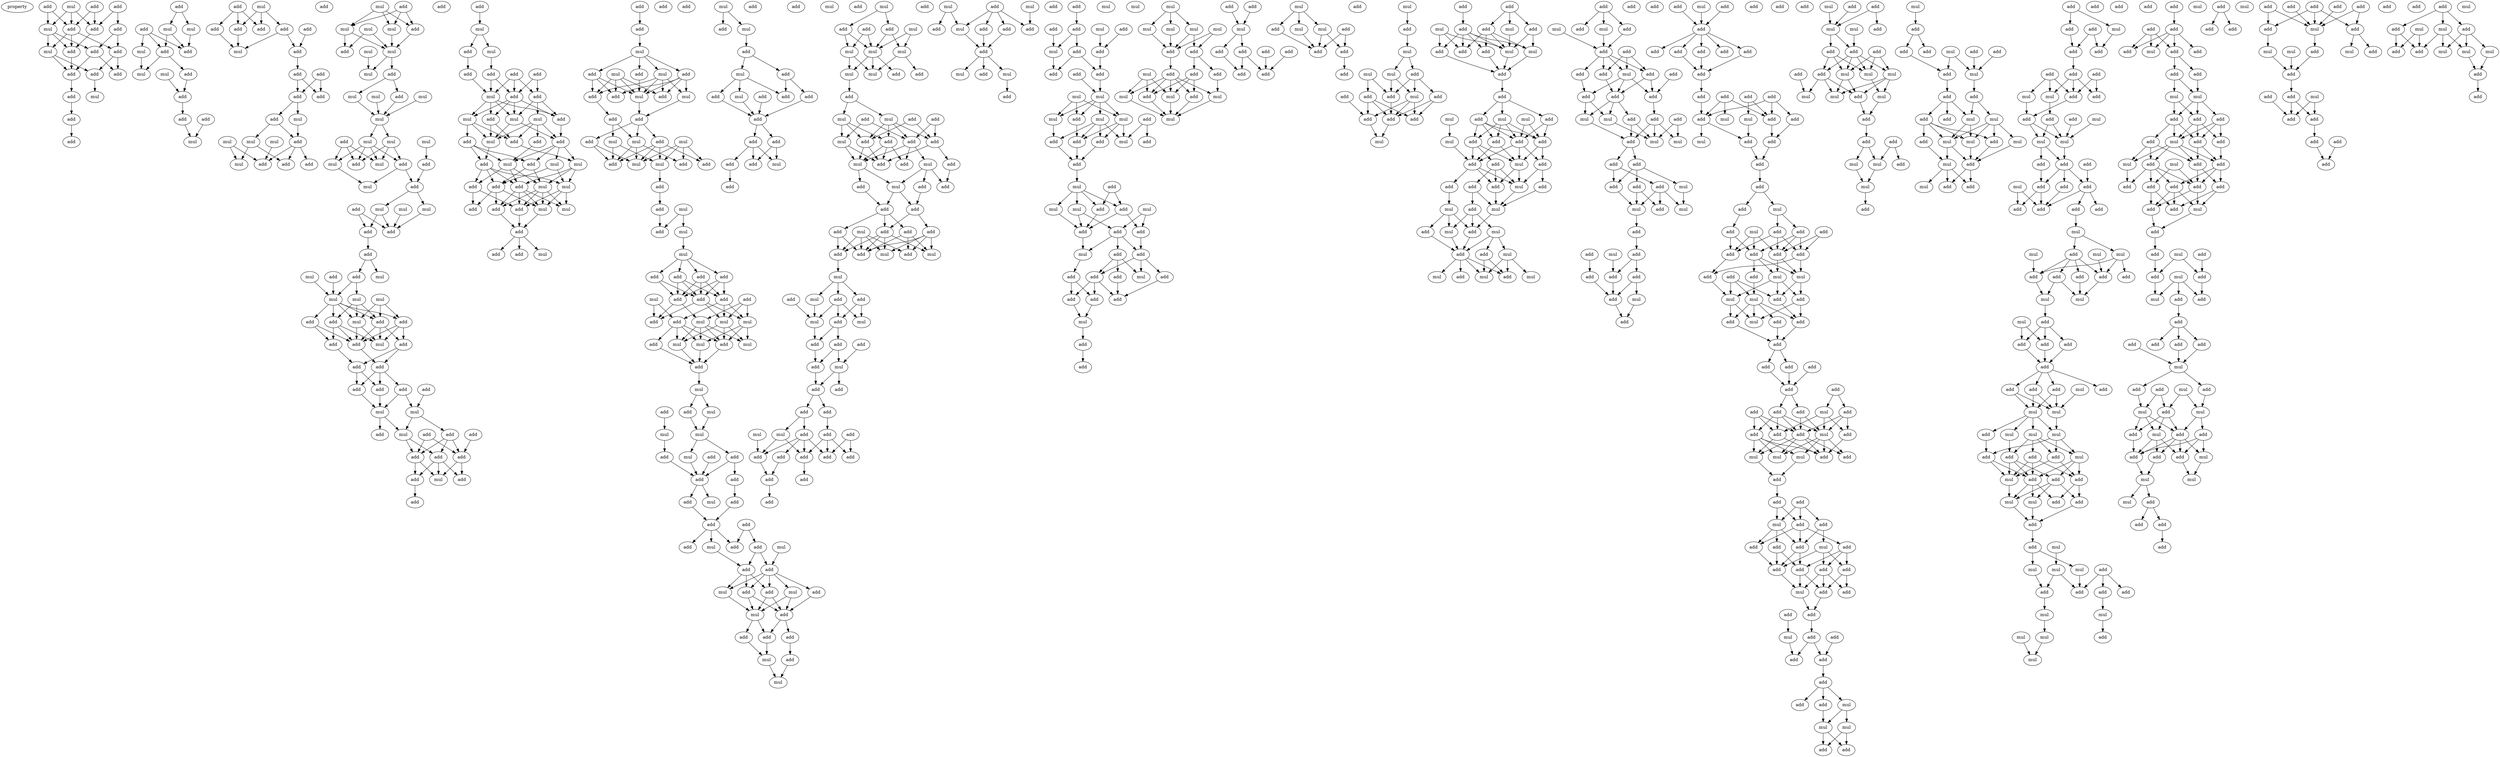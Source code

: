 digraph {
    node [fontcolor=black]
    property [mul=2,lf=1.8]
    0 [ label = add ];
    1 [ label = mul ];
    2 [ label = add ];
    3 [ label = add ];
    4 [ label = mul ];
    5 [ label = add ];
    6 [ label = add ];
    7 [ label = add ];
    8 [ label = mul ];
    9 [ label = add ];
    10 [ label = add ];
    11 [ label = add ];
    12 [ label = add ];
    13 [ label = add ];
    14 [ label = add ];
    15 [ label = add ];
    16 [ label = mul ];
    17 [ label = add ];
    18 [ label = add ];
    19 [ label = add ];
    20 [ label = add ];
    21 [ label = mul ];
    22 [ label = mul ];
    23 [ label = mul ];
    24 [ label = add ];
    25 [ label = add ];
    26 [ label = add ];
    27 [ label = mul ];
    28 [ label = mul ];
    29 [ label = add ];
    30 [ label = add ];
    31 [ label = add ];
    32 [ label = mul ];
    33 [ label = mul ];
    34 [ label = add ];
    35 [ label = add ];
    36 [ label = add ];
    37 [ label = add ];
    38 [ label = add ];
    39 [ label = add ];
    40 [ label = add ];
    41 [ label = mul ];
    42 [ label = add ];
    43 [ label = add ];
    44 [ label = add ];
    45 [ label = add ];
    46 [ label = add ];
    47 [ label = mul ];
    48 [ label = mul ];
    49 [ label = mul ];
    50 [ label = mul ];
    51 [ label = add ];
    52 [ label = mul ];
    53 [ label = add ];
    54 [ label = add ];
    55 [ label = add ];
    56 [ label = add ];
    57 [ label = mul ];
    58 [ label = add ];
    59 [ label = mul ];
    60 [ label = mul ];
    61 [ label = mul ];
    62 [ label = add ];
    63 [ label = add ];
    64 [ label = mul ];
    65 [ label = add ];
    66 [ label = mul ];
    67 [ label = add ];
    68 [ label = mul ];
    69 [ label = mul ];
    70 [ label = mul ];
    71 [ label = add ];
    72 [ label = mul ];
    73 [ label = mul ];
    74 [ label = add ];
    75 [ label = mul ];
    76 [ label = mul ];
    77 [ label = mul ];
    78 [ label = add ];
    79 [ label = add ];
    80 [ label = add ];
    81 [ label = mul ];
    82 [ label = mul ];
    83 [ label = add ];
    84 [ label = mul ];
    85 [ label = mul ];
    86 [ label = add ];
    87 [ label = mul ];
    88 [ label = mul ];
    89 [ label = add ];
    90 [ label = add ];
    91 [ label = add ];
    92 [ label = add ];
    93 [ label = mul ];
    94 [ label = add ];
    95 [ label = mul ];
    96 [ label = mul ];
    97 [ label = mul ];
    98 [ label = mul ];
    99 [ label = mul ];
    100 [ label = add ];
    101 [ label = add ];
    102 [ label = add ];
    103 [ label = add ];
    104 [ label = mul ];
    105 [ label = add ];
    106 [ label = add ];
    107 [ label = add ];
    108 [ label = add ];
    109 [ label = add ];
    110 [ label = add ];
    111 [ label = add ];
    112 [ label = add ];
    113 [ label = add ];
    114 [ label = mul ];
    115 [ label = mul ];
    116 [ label = add ];
    117 [ label = add ];
    118 [ label = mul ];
    119 [ label = add ];
    120 [ label = add ];
    121 [ label = add ];
    122 [ label = add ];
    123 [ label = add ];
    124 [ label = add ];
    125 [ label = add ];
    126 [ label = add ];
    127 [ label = mul ];
    128 [ label = mul ];
    129 [ label = add ];
    130 [ label = mul ];
    131 [ label = add ];
    132 [ label = add ];
    133 [ label = add ];
    134 [ label = add ];
    135 [ label = add ];
    136 [ label = add ];
    137 [ label = mul ];
    138 [ label = add ];
    139 [ label = add ];
    140 [ label = mul ];
    141 [ label = mul ];
    142 [ label = add ];
    143 [ label = mul ];
    144 [ label = add ];
    145 [ label = mul ];
    146 [ label = add ];
    147 [ label = add ];
    148 [ label = add ];
    149 [ label = mul ];
    150 [ label = add ];
    151 [ label = add ];
    152 [ label = mul ];
    153 [ label = mul ];
    154 [ label = add ];
    155 [ label = mul ];
    156 [ label = mul ];
    157 [ label = add ];
    158 [ label = add ];
    159 [ label = add ];
    160 [ label = mul ];
    161 [ label = mul ];
    162 [ label = add ];
    163 [ label = add ];
    164 [ label = add ];
    165 [ label = add ];
    166 [ label = add ];
    167 [ label = add ];
    168 [ label = mul ];
    169 [ label = add ];
    170 [ label = mul ];
    171 [ label = add ];
    172 [ label = mul ];
    173 [ label = add ];
    174 [ label = mul ];
    175 [ label = add ];
    176 [ label = add ];
    177 [ label = mul ];
    178 [ label = add ];
    179 [ label = add ];
    180 [ label = mul ];
    181 [ label = add ];
    182 [ label = add ];
    183 [ label = mul ];
    184 [ label = mul ];
    185 [ label = add ];
    186 [ label = mul ];
    187 [ label = add ];
    188 [ label = add ];
    189 [ label = add ];
    190 [ label = add ];
    191 [ label = mul ];
    192 [ label = mul ];
    193 [ label = add ];
    194 [ label = mul ];
    195 [ label = add ];
    196 [ label = mul ];
    197 [ label = add ];
    198 [ label = mul ];
    199 [ label = add ];
    200 [ label = add ];
    201 [ label = add ];
    202 [ label = add ];
    203 [ label = mul ];
    204 [ label = add ];
    205 [ label = add ];
    206 [ label = add ];
    207 [ label = add ];
    208 [ label = mul ];
    209 [ label = add ];
    210 [ label = mul ];
    211 [ label = mul ];
    212 [ label = add ];
    213 [ label = mul ];
    214 [ label = add ];
    215 [ label = add ];
    216 [ label = mul ];
    217 [ label = mul ];
    218 [ label = add ];
    219 [ label = mul ];
    220 [ label = add ];
    221 [ label = mul ];
    222 [ label = add ];
    223 [ label = mul ];
    224 [ label = mul ];
    225 [ label = add ];
    226 [ label = mul ];
    227 [ label = add ];
    228 [ label = add ];
    229 [ label = add ];
    230 [ label = add ];
    231 [ label = add ];
    232 [ label = add ];
    233 [ label = mul ];
    234 [ label = add ];
    235 [ label = add ];
    236 [ label = add ];
    237 [ label = mul ];
    238 [ label = add ];
    239 [ label = add ];
    240 [ label = add ];
    241 [ label = mul ];
    242 [ label = add ];
    243 [ label = add ];
    244 [ label = add ];
    245 [ label = add ];
    246 [ label = mul ];
    247 [ label = mul ];
    248 [ label = add ];
    249 [ label = add ];
    250 [ label = mul ];
    251 [ label = add ];
    252 [ label = add ];
    253 [ label = add ];
    254 [ label = add ];
    255 [ label = mul ];
    256 [ label = add ];
    257 [ label = mul ];
    258 [ label = mul ];
    259 [ label = add ];
    260 [ label = add ];
    261 [ label = mul ];
    262 [ label = add ];
    263 [ label = add ];
    264 [ label = mul ];
    265 [ label = add ];
    266 [ label = add ];
    267 [ label = add ];
    268 [ label = add ];
    269 [ label = add ];
    270 [ label = mul ];
    271 [ label = add ];
    272 [ label = mul ];
    273 [ label = add ];
    274 [ label = add ];
    275 [ label = add ];
    276 [ label = add ];
    277 [ label = mul ];
    278 [ label = add ];
    279 [ label = add ];
    280 [ label = mul ];
    281 [ label = mul ];
    282 [ label = add ];
    283 [ label = add ];
    284 [ label = add ];
    285 [ label = mul ];
    286 [ label = mul ];
    287 [ label = mul ];
    288 [ label = add ];
    289 [ label = mul ];
    290 [ label = mul ];
    291 [ label = add ];
    292 [ label = add ];
    293 [ label = add ];
    294 [ label = add ];
    295 [ label = mul ];
    296 [ label = add ];
    297 [ label = mul ];
    298 [ label = add ];
    299 [ label = mul ];
    300 [ label = add ];
    301 [ label = add ];
    302 [ label = add ];
    303 [ label = add ];
    304 [ label = mul ];
    305 [ label = add ];
    306 [ label = add ];
    307 [ label = mul ];
    308 [ label = add ];
    309 [ label = mul ];
    310 [ label = add ];
    311 [ label = add ];
    312 [ label = add ];
    313 [ label = add ];
    314 [ label = mul ];
    315 [ label = add ];
    316 [ label = add ];
    317 [ label = add ];
    318 [ label = add ];
    319 [ label = add ];
    320 [ label = mul ];
    321 [ label = add ];
    322 [ label = mul ];
    323 [ label = add ];
    324 [ label = mul ];
    325 [ label = add ];
    326 [ label = add ];
    327 [ label = mul ];
    328 [ label = add ];
    329 [ label = add ];
    330 [ label = mul ];
    331 [ label = mul ];
    332 [ label = add ];
    333 [ label = add ];
    334 [ label = add ];
    335 [ label = add ];
    336 [ label = add ];
    337 [ label = mul ];
    338 [ label = add ];
    339 [ label = add ];
    340 [ label = add ];
    341 [ label = add ];
    342 [ label = mul ];
    343 [ label = mul ];
    344 [ label = add ];
    345 [ label = add ];
    346 [ label = add ];
    347 [ label = add ];
    348 [ label = add ];
    349 [ label = add ];
    350 [ label = add ];
    351 [ label = add ];
    352 [ label = add ];
    353 [ label = add ];
    354 [ label = add ];
    355 [ label = add ];
    356 [ label = mul ];
    357 [ label = mul ];
    358 [ label = add ];
    359 [ label = add ];
    360 [ label = mul ];
    361 [ label = add ];
    362 [ label = add ];
    363 [ label = add ];
    364 [ label = mul ];
    365 [ label = add ];
    366 [ label = mul ];
    367 [ label = add ];
    368 [ label = add ];
    369 [ label = add ];
    370 [ label = mul ];
    371 [ label = add ];
    372 [ label = mul ];
    373 [ label = add ];
    374 [ label = add ];
    375 [ label = add ];
    376 [ label = mul ];
    377 [ label = add ];
    378 [ label = add ];
    379 [ label = add ];
    380 [ label = add ];
    381 [ label = mul ];
    382 [ label = mul ];
    383 [ label = mul ];
    384 [ label = mul ];
    385 [ label = mul ];
    386 [ label = add ];
    387 [ label = add ];
    388 [ label = add ];
    389 [ label = add ];
    390 [ label = add ];
    391 [ label = add ];
    392 [ label = mul ];
    393 [ label = add ];
    394 [ label = add ];
    395 [ label = mul ];
    396 [ label = mul ];
    397 [ label = add ];
    398 [ label = mul ];
    399 [ label = mul ];
    400 [ label = add ];
    401 [ label = add ];
    402 [ label = add ];
    403 [ label = add ];
    404 [ label = add ];
    405 [ label = add ];
    406 [ label = mul ];
    407 [ label = add ];
    408 [ label = add ];
    409 [ label = add ];
    410 [ label = mul ];
    411 [ label = add ];
    412 [ label = add ];
    413 [ label = add ];
    414 [ label = add ];
    415 [ label = mul ];
    416 [ label = add ];
    417 [ label = mul ];
    418 [ label = add ];
    419 [ label = mul ];
    420 [ label = mul ];
    421 [ label = mul ];
    422 [ label = mul ];
    423 [ label = mul ];
    424 [ label = add ];
    425 [ label = add ];
    426 [ label = mul ];
    427 [ label = add ];
    428 [ label = add ];
    429 [ label = add ];
    430 [ label = mul ];
    431 [ label = mul ];
    432 [ label = add ];
    433 [ label = mul ];
    434 [ label = add ];
    435 [ label = mul ];
    436 [ label = add ];
    437 [ label = add ];
    438 [ label = mul ];
    439 [ label = add ];
    440 [ label = add ];
    441 [ label = add ];
    442 [ label = add ];
    443 [ label = add ];
    444 [ label = add ];
    445 [ label = mul ];
    446 [ label = mul ];
    447 [ label = mul ];
    448 [ label = add ];
    449 [ label = add ];
    450 [ label = add ];
    451 [ label = add ];
    452 [ label = add ];
    453 [ label = add ];
    454 [ label = mul ];
    455 [ label = add ];
    456 [ label = mul ];
    457 [ label = add ];
    458 [ label = mul ];
    459 [ label = mul ];
    460 [ label = add ];
    461 [ label = add ];
    462 [ label = add ];
    463 [ label = mul ];
    464 [ label = add ];
    465 [ label = add ];
    466 [ label = add ];
    467 [ label = add ];
    468 [ label = mul ];
    469 [ label = add ];
    470 [ label = add ];
    471 [ label = mul ];
    472 [ label = add ];
    473 [ label = add ];
    474 [ label = add ];
    475 [ label = mul ];
    476 [ label = mul ];
    477 [ label = add ];
    478 [ label = mul ];
    479 [ label = add ];
    480 [ label = add ];
    481 [ label = add ];
    482 [ label = add ];
    483 [ label = add ];
    484 [ label = mul ];
    485 [ label = mul ];
    486 [ label = add ];
    487 [ label = mul ];
    488 [ label = add ];
    489 [ label = add ];
    490 [ label = add ];
    491 [ label = add ];
    492 [ label = mul ];
    493 [ label = add ];
    494 [ label = mul ];
    495 [ label = add ];
    496 [ label = add ];
    497 [ label = add ];
    498 [ label = mul ];
    499 [ label = add ];
    500 [ label = add ];
    501 [ label = add ];
    502 [ label = mul ];
    503 [ label = add ];
    504 [ label = mul ];
    505 [ label = add ];
    506 [ label = add ];
    507 [ label = mul ];
    508 [ label = mul ];
    509 [ label = add ];
    510 [ label = mul ];
    511 [ label = add ];
    512 [ label = add ];
    513 [ label = mul ];
    514 [ label = add ];
    515 [ label = mul ];
    516 [ label = mul ];
    517 [ label = add ];
    518 [ label = add ];
    519 [ label = add ];
    520 [ label = mul ];
    521 [ label = add ];
    522 [ label = mul ];
    523 [ label = add ];
    524 [ label = add ];
    525 [ label = add ];
    526 [ label = add ];
    527 [ label = add ];
    528 [ label = add ];
    529 [ label = mul ];
    530 [ label = add ];
    531 [ label = add ];
    532 [ label = add ];
    533 [ label = add ];
    534 [ label = mul ];
    535 [ label = mul ];
    536 [ label = add ];
    537 [ label = add ];
    538 [ label = mul ];
    539 [ label = add ];
    540 [ label = mul ];
    541 [ label = add ];
    542 [ label = add ];
    543 [ label = mul ];
    544 [ label = add ];
    545 [ label = add ];
    546 [ label = add ];
    547 [ label = add ];
    548 [ label = mul ];
    549 [ label = mul ];
    550 [ label = add ];
    551 [ label = add ];
    552 [ label = add ];
    553 [ label = add ];
    554 [ label = mul ];
    555 [ label = add ];
    556 [ label = add ];
    557 [ label = add ];
    558 [ label = add ];
    559 [ label = mul ];
    560 [ label = add ];
    561 [ label = add ];
    562 [ label = mul ];
    563 [ label = add ];
    564 [ label = add ];
    565 [ label = add ];
    566 [ label = add ];
    567 [ label = add ];
    568 [ label = add ];
    569 [ label = add ];
    570 [ label = add ];
    571 [ label = add ];
    572 [ label = add ];
    573 [ label = add ];
    574 [ label = add ];
    575 [ label = add ];
    576 [ label = add ];
    577 [ label = mul ];
    578 [ label = add ];
    579 [ label = add ];
    580 [ label = mul ];
    581 [ label = add ];
    582 [ label = mul ];
    583 [ label = add ];
    584 [ label = add ];
    585 [ label = add ];
    586 [ label = add ];
    587 [ label = mul ];
    588 [ label = add ];
    589 [ label = add ];
    590 [ label = add ];
    591 [ label = add ];
    592 [ label = mul ];
    593 [ label = add ];
    594 [ label = add ];
    595 [ label = add ];
    596 [ label = add ];
    597 [ label = add ];
    598 [ label = add ];
    599 [ label = mul ];
    600 [ label = add ];
    601 [ label = mul ];
    602 [ label = mul ];
    603 [ label = add ];
    604 [ label = mul ];
    605 [ label = add ];
    606 [ label = mul ];
    607 [ label = add ];
    608 [ label = add ];
    609 [ label = add ];
    610 [ label = add ];
    611 [ label = add ];
    612 [ label = add ];
    613 [ label = add ];
    614 [ label = add ];
    615 [ label = add ];
    616 [ label = add ];
    617 [ label = mul ];
    618 [ label = add ];
    619 [ label = add ];
    620 [ label = add ];
    621 [ label = add ];
    622 [ label = add ];
    623 [ label = add ];
    624 [ label = add ];
    625 [ label = add ];
    626 [ label = mul ];
    627 [ label = add ];
    628 [ label = mul ];
    629 [ label = mul ];
    630 [ label = add ];
    631 [ label = mul ];
    632 [ label = add ];
    633 [ label = add ];
    634 [ label = add ];
    635 [ label = add ];
    636 [ label = add ];
    637 [ label = mul ];
    638 [ label = add ];
    639 [ label = add ];
    640 [ label = add ];
    641 [ label = add ];
    642 [ label = mul ];
    643 [ label = add ];
    644 [ label = add ];
    645 [ label = add ];
    646 [ label = add ];
    647 [ label = mul ];
    648 [ label = add ];
    649 [ label = add ];
    650 [ label = add ];
    651 [ label = add ];
    652 [ label = add ];
    653 [ label = add ];
    654 [ label = add ];
    655 [ label = mul ];
    656 [ label = add ];
    657 [ label = add ];
    658 [ label = add ];
    659 [ label = add ];
    660 [ label = add ];
    661 [ label = mul ];
    662 [ label = mul ];
    663 [ label = mul ];
    664 [ label = add ];
    665 [ label = mul ];
    666 [ label = add ];
    667 [ label = add ];
    668 [ label = add ];
    669 [ label = mul ];
    670 [ label = add ];
    671 [ label = mul ];
    672 [ label = add ];
    673 [ label = add ];
    674 [ label = add ];
    675 [ label = mul ];
    676 [ label = add ];
    677 [ label = mul ];
    678 [ label = mul ];
    679 [ label = add ];
    680 [ label = mul ];
    681 [ label = add ];
    682 [ label = mul ];
    683 [ label = mul ];
    684 [ label = add ];
    685 [ label = add ];
    686 [ label = add ];
    687 [ label = mul ];
    688 [ label = mul ];
    689 [ label = add ];
    690 [ label = mul ];
    691 [ label = mul ];
    692 [ label = add ];
    693 [ label = add ];
    694 [ label = mul ];
    695 [ label = add ];
    696 [ label = add ];
    697 [ label = add ];
    698 [ label = add ];
    699 [ label = mul ];
    700 [ label = add ];
    701 [ label = add ];
    702 [ label = add ];
    703 [ label = mul ];
    704 [ label = add ];
    705 [ label = mul ];
    706 [ label = add ];
    707 [ label = add ];
    708 [ label = mul ];
    709 [ label = mul ];
    710 [ label = add ];
    711 [ label = mul ];
    712 [ label = add ];
    713 [ label = mul ];
    714 [ label = mul ];
    715 [ label = add ];
    716 [ label = add ];
    717 [ label = add ];
    718 [ label = mul ];
    719 [ label = add ];
    720 [ label = add ];
    721 [ label = add ];
    722 [ label = add ];
    723 [ label = add ];
    724 [ label = add ];
    725 [ label = add ];
    726 [ label = add ];
    727 [ label = add ];
    728 [ label = mul ];
    729 [ label = add ];
    730 [ label = mul ];
    731 [ label = add ];
    732 [ label = mul ];
    733 [ label = add ];
    734 [ label = add ];
    735 [ label = mul ];
    736 [ label = mul ];
    737 [ label = add ];
    738 [ label = add ];
    739 [ label = add ];
    740 [ label = add ];
    741 [ label = add ];
    742 [ label = mul ];
    743 [ label = add ];
    744 [ label = add ];
    745 [ label = add ];
    746 [ label = add ];
    747 [ label = add ];
    748 [ label = add ];
    749 [ label = mul ];
    750 [ label = mul ];
    751 [ label = mul ];
    752 [ label = add ];
    753 [ label = mul ];
    754 [ label = add ];
    755 [ label = add ];
    756 [ label = add ];
    757 [ label = add ];
    758 [ label = add ];
    759 [ label = mul ];
    760 [ label = mul ];
    761 [ label = add ];
    762 [ label = mul ];
    763 [ label = add ];
    764 [ label = add ];
    765 [ label = add ];
    766 [ label = add ];
    767 [ label = add ];
    768 [ label = mul ];
    769 [ label = add ];
    770 [ label = add ];
    771 [ label = add ];
    772 [ label = mul ];
    773 [ label = mul ];
    774 [ label = add ];
    775 [ label = mul ];
    776 [ label = mul ];
    777 [ label = mul ];
    778 [ label = mul ];
    779 [ label = add ];
    780 [ label = add ];
    781 [ label = add ];
    782 [ label = add ];
    783 [ label = add ];
    784 [ label = add ];
    785 [ label = add ];
    786 [ label = mul ];
    787 [ label = mul ];
    788 [ label = add ];
    789 [ label = mul ];
    790 [ label = add ];
    791 [ label = add ];
    792 [ label = add ];
    793 [ label = mul ];
    794 [ label = add ];
    795 [ label = mul ];
    796 [ label = mul ];
    797 [ label = add ];
    798 [ label = mul ];
    799 [ label = add ];
    800 [ label = add ];
    801 [ label = add ];
    802 [ label = add ];
    803 [ label = mul ];
    804 [ label = mul ];
    805 [ label = mul ];
    806 [ label = add ];
    807 [ label = mul ];
    808 [ label = mul ];
    809 [ label = add ];
    810 [ label = add ];
    811 [ label = add ];
    812 [ label = mul ];
    813 [ label = add ];
    814 [ label = add ];
    815 [ label = add ];
    816 [ label = add ];
    817 [ label = add ];
    818 [ label = mul ];
    819 [ label = mul ];
    820 [ label = add ];
    821 [ label = add ];
    822 [ label = add ];
    823 [ label = add ];
    824 [ label = mul ];
    825 [ label = add ];
    826 [ label = add ];
    827 [ label = mul ];
    828 [ label = mul ];
    829 [ label = add ];
    830 [ label = add ];
    831 [ label = add ];
    832 [ label = add ];
    833 [ label = add ];
    834 [ label = add ];
    835 [ label = add ];
    836 [ label = add ];
    837 [ label = add ];
    838 [ label = mul ];
    839 [ label = add ];
    840 [ label = add ];
    841 [ label = mul ];
    842 [ label = add ];
    843 [ label = add ];
    844 [ label = mul ];
    845 [ label = add ];
    846 [ label = add ];
    847 [ label = add ];
    848 [ label = mul ];
    849 [ label = add ];
    850 [ label = add ];
    851 [ label = mul ];
    852 [ label = add ];
    853 [ label = add ];
    854 [ label = add ];
    855 [ label = add ];
    856 [ label = mul ];
    857 [ label = add ];
    858 [ label = mul ];
    859 [ label = add ];
    860 [ label = add ];
    861 [ label = mul ];
    862 [ label = add ];
    863 [ label = mul ];
    864 [ label = add ];
    865 [ label = add ];
    866 [ label = add ];
    867 [ label = mul ];
    868 [ label = add ];
    869 [ label = add ];
    870 [ label = mul ];
    871 [ label = add ];
    872 [ label = mul ];
    873 [ label = mul ];
    874 [ label = mul ];
    875 [ label = add ];
    876 [ label = add ];
    877 [ label = add ];
    878 [ label = add ];
    879 [ label = add ];
    880 [ label = add ];
    881 [ label = add ];
    882 [ label = mul ];
    883 [ label = add ];
    884 [ label = add ];
    885 [ label = add ];
    886 [ label = add ];
    887 [ label = add ];
    888 [ label = mul ];
    889 [ label = add ];
    890 [ label = add ];
    891 [ label = mul ];
    892 [ label = mul ];
    893 [ label = add ];
    894 [ label = add ];
    895 [ label = mul ];
    896 [ label = add ];
    897 [ label = mul ];
    898 [ label = add ];
    899 [ label = add ];
    900 [ label = add ];
    901 [ label = add ];
    902 [ label = add ];
    903 [ label = add ];
    904 [ label = add ];
    905 [ label = add ];
    906 [ label = add ];
    907 [ label = add ];
    908 [ label = mul ];
    909 [ label = add ];
    910 [ label = mul ];
    911 [ label = add ];
    912 [ label = mul ];
    913 [ label = add ];
    914 [ label = mul ];
    915 [ label = mul ];
    916 [ label = add ];
    917 [ label = add ];
    918 [ label = mul ];
    919 [ label = add ];
    0 -> 4 [ name = 0 ];
    0 -> 7 [ name = 1 ];
    1 -> 4 [ name = 2 ];
    1 -> 5 [ name = 3 ];
    1 -> 7 [ name = 4 ];
    2 -> 5 [ name = 5 ];
    2 -> 7 [ name = 6 ];
    3 -> 5 [ name = 7 ];
    3 -> 6 [ name = 8 ];
    4 -> 8 [ name = 9 ];
    4 -> 9 [ name = 10 ];
    4 -> 10 [ name = 11 ];
    5 -> 10 [ name = 12 ];
    6 -> 9 [ name = 13 ];
    6 -> 11 [ name = 14 ];
    7 -> 8 [ name = 15 ];
    7 -> 10 [ name = 16 ];
    7 -> 11 [ name = 17 ];
    8 -> 12 [ name = 18 ];
    8 -> 13 [ name = 19 ];
    9 -> 13 [ name = 20 ];
    9 -> 14 [ name = 21 ];
    10 -> 13 [ name = 22 ];
    11 -> 12 [ name = 23 ];
    11 -> 14 [ name = 24 ];
    12 -> 16 [ name = 25 ];
    13 -> 15 [ name = 26 ];
    15 -> 17 [ name = 27 ];
    17 -> 18 [ name = 28 ];
    19 -> 21 [ name = 29 ];
    19 -> 22 [ name = 30 ];
    20 -> 23 [ name = 31 ];
    20 -> 24 [ name = 32 ];
    20 -> 25 [ name = 33 ];
    21 -> 25 [ name = 34 ];
    22 -> 24 [ name = 35 ];
    22 -> 25 [ name = 36 ];
    23 -> 27 [ name = 37 ];
    24 -> 26 [ name = 38 ];
    24 -> 27 [ name = 39 ];
    26 -> 29 [ name = 40 ];
    28 -> 29 [ name = 41 ];
    29 -> 30 [ name = 42 ];
    30 -> 32 [ name = 43 ];
    31 -> 32 [ name = 44 ];
    33 -> 35 [ name = 45 ];
    33 -> 37 [ name = 46 ];
    33 -> 39 [ name = 47 ];
    34 -> 35 [ name = 48 ];
    34 -> 38 [ name = 49 ];
    34 -> 39 [ name = 50 ];
    36 -> 40 [ name = 51 ];
    37 -> 40 [ name = 52 ];
    37 -> 41 [ name = 53 ];
    38 -> 41 [ name = 54 ];
    39 -> 41 [ name = 55 ];
    40 -> 42 [ name = 56 ];
    42 -> 44 [ name = 57 ];
    42 -> 45 [ name = 58 ];
    43 -> 44 [ name = 59 ];
    43 -> 45 [ name = 60 ];
    44 -> 46 [ name = 61 ];
    44 -> 47 [ name = 62 ];
    46 -> 49 [ name = 63 ];
    46 -> 51 [ name = 64 ];
    47 -> 51 [ name = 65 ];
    48 -> 52 [ name = 66 ];
    48 -> 53 [ name = 67 ];
    49 -> 52 [ name = 68 ];
    49 -> 55 [ name = 69 ];
    50 -> 53 [ name = 70 ];
    51 -> 53 [ name = 71 ];
    51 -> 54 [ name = 72 ];
    51 -> 55 [ name = 73 ];
    57 -> 59 [ name = 74 ];
    57 -> 61 [ name = 75 ];
    57 -> 62 [ name = 76 ];
    58 -> 59 [ name = 77 ];
    58 -> 61 [ name = 78 ];
    58 -> 62 [ name = 79 ];
    59 -> 64 [ name = 80 ];
    60 -> 63 [ name = 81 ];
    60 -> 64 [ name = 82 ];
    61 -> 63 [ name = 83 ];
    61 -> 64 [ name = 84 ];
    62 -> 64 [ name = 85 ];
    64 -> 67 [ name = 86 ];
    64 -> 68 [ name = 87 ];
    66 -> 68 [ name = 88 ];
    67 -> 69 [ name = 89 ];
    67 -> 71 [ name = 90 ];
    69 -> 73 [ name = 91 ];
    70 -> 73 [ name = 92 ];
    71 -> 73 [ name = 93 ];
    72 -> 73 [ name = 94 ];
    73 -> 76 [ name = 95 ];
    73 -> 77 [ name = 96 ];
    74 -> 79 [ name = 97 ];
    74 -> 81 [ name = 98 ];
    74 -> 82 [ name = 99 ];
    75 -> 78 [ name = 100 ];
    76 -> 79 [ name = 101 ];
    76 -> 80 [ name = 102 ];
    76 -> 81 [ name = 103 ];
    77 -> 79 [ name = 104 ];
    77 -> 80 [ name = 105 ];
    77 -> 81 [ name = 106 ];
    77 -> 82 [ name = 107 ];
    78 -> 83 [ name = 108 ];
    80 -> 83 [ name = 109 ];
    80 -> 84 [ name = 110 ];
    82 -> 84 [ name = 111 ];
    83 -> 87 [ name = 112 ];
    83 -> 88 [ name = 113 ];
    85 -> 90 [ name = 114 ];
    86 -> 89 [ name = 115 ];
    86 -> 90 [ name = 116 ];
    87 -> 89 [ name = 117 ];
    87 -> 90 [ name = 118 ];
    88 -> 90 [ name = 119 ];
    89 -> 91 [ name = 120 ];
    91 -> 92 [ name = 121 ];
    91 -> 95 [ name = 122 ];
    92 -> 96 [ name = 123 ];
    92 -> 98 [ name = 124 ];
    93 -> 98 [ name = 125 ];
    94 -> 98 [ name = 126 ];
    96 -> 99 [ name = 127 ];
    96 -> 100 [ name = 128 ];
    96 -> 101 [ name = 129 ];
    97 -> 99 [ name = 130 ];
    97 -> 100 [ name = 131 ];
    97 -> 102 [ name = 132 ];
    98 -> 99 [ name = 133 ];
    98 -> 100 [ name = 134 ];
    98 -> 101 [ name = 135 ];
    98 -> 102 [ name = 136 ];
    98 -> 103 [ name = 137 ];
    99 -> 104 [ name = 138 ];
    99 -> 107 [ name = 139 ];
    100 -> 104 [ name = 140 ];
    100 -> 105 [ name = 141 ];
    100 -> 107 [ name = 142 ];
    101 -> 104 [ name = 143 ];
    101 -> 106 [ name = 144 ];
    101 -> 107 [ name = 145 ];
    102 -> 104 [ name = 146 ];
    102 -> 105 [ name = 147 ];
    102 -> 107 [ name = 148 ];
    103 -> 106 [ name = 149 ];
    103 -> 107 [ name = 150 ];
    105 -> 108 [ name = 151 ];
    105 -> 109 [ name = 152 ];
    106 -> 108 [ name = 153 ];
    107 -> 109 [ name = 154 ];
    108 -> 111 [ name = 155 ];
    108 -> 113 [ name = 156 ];
    109 -> 110 [ name = 157 ];
    109 -> 111 [ name = 158 ];
    109 -> 113 [ name = 159 ];
    110 -> 114 [ name = 160 ];
    110 -> 115 [ name = 161 ];
    111 -> 114 [ name = 162 ];
    112 -> 115 [ name = 163 ];
    113 -> 114 [ name = 164 ];
    114 -> 117 [ name = 165 ];
    114 -> 118 [ name = 166 ];
    115 -> 118 [ name = 167 ];
    115 -> 120 [ name = 168 ];
    116 -> 122 [ name = 169 ];
    118 -> 121 [ name = 170 ];
    118 -> 123 [ name = 171 ];
    119 -> 122 [ name = 172 ];
    119 -> 123 [ name = 173 ];
    120 -> 121 [ name = 174 ];
    120 -> 122 [ name = 175 ];
    120 -> 123 [ name = 176 ];
    121 -> 125 [ name = 177 ];
    121 -> 126 [ name = 178 ];
    121 -> 127 [ name = 179 ];
    122 -> 126 [ name = 180 ];
    122 -> 127 [ name = 181 ];
    123 -> 125 [ name = 182 ];
    123 -> 127 [ name = 183 ];
    124 -> 128 [ name = 184 ];
    125 -> 129 [ name = 185 ];
    128 -> 130 [ name = 186 ];
    128 -> 131 [ name = 187 ];
    130 -> 132 [ name = 188 ];
    131 -> 134 [ name = 189 ];
    132 -> 137 [ name = 190 ];
    132 -> 138 [ name = 191 ];
    133 -> 136 [ name = 192 ];
    133 -> 138 [ name = 193 ];
    134 -> 137 [ name = 194 ];
    135 -> 136 [ name = 195 ];
    135 -> 137 [ name = 196 ];
    135 -> 138 [ name = 197 ];
    136 -> 141 [ name = 198 ];
    136 -> 142 [ name = 199 ];
    136 -> 143 [ name = 200 ];
    137 -> 139 [ name = 201 ];
    137 -> 140 [ name = 202 ];
    137 -> 141 [ name = 203 ];
    137 -> 142 [ name = 204 ];
    138 -> 139 [ name = 205 ];
    138 -> 140 [ name = 206 ];
    138 -> 141 [ name = 207 ];
    138 -> 142 [ name = 208 ];
    139 -> 145 [ name = 209 ];
    139 -> 148 [ name = 210 ];
    140 -> 144 [ name = 211 ];
    140 -> 145 [ name = 212 ];
    140 -> 148 [ name = 213 ];
    141 -> 145 [ name = 214 ];
    141 -> 147 [ name = 215 ];
    142 -> 147 [ name = 216 ];
    143 -> 145 [ name = 217 ];
    143 -> 146 [ name = 218 ];
    143 -> 147 [ name = 219 ];
    143 -> 148 [ name = 220 ];
    144 -> 149 [ name = 221 ];
    144 -> 150 [ name = 222 ];
    144 -> 151 [ name = 223 ];
    145 -> 151 [ name = 224 ];
    146 -> 149 [ name = 225 ];
    147 -> 149 [ name = 226 ];
    147 -> 150 [ name = 227 ];
    147 -> 152 [ name = 228 ];
    147 -> 153 [ name = 229 ];
    148 -> 152 [ name = 230 ];
    149 -> 154 [ name = 231 ];
    149 -> 155 [ name = 232 ];
    149 -> 158 [ name = 233 ];
    150 -> 155 [ name = 234 ];
    150 -> 157 [ name = 235 ];
    151 -> 154 [ name = 236 ];
    151 -> 156 [ name = 237 ];
    151 -> 157 [ name = 238 ];
    151 -> 158 [ name = 239 ];
    152 -> 155 [ name = 240 ];
    152 -> 156 [ name = 241 ];
    152 -> 158 [ name = 242 ];
    153 -> 156 [ name = 243 ];
    153 -> 157 [ name = 244 ];
    154 -> 162 [ name = 245 ];
    154 -> 163 [ name = 246 ];
    155 -> 159 [ name = 247 ];
    155 -> 160 [ name = 248 ];
    155 -> 161 [ name = 249 ];
    155 -> 163 [ name = 250 ];
    156 -> 160 [ name = 251 ];
    156 -> 161 [ name = 252 ];
    156 -> 163 [ name = 253 ];
    157 -> 159 [ name = 254 ];
    157 -> 160 [ name = 255 ];
    157 -> 162 [ name = 256 ];
    158 -> 159 [ name = 257 ];
    158 -> 160 [ name = 258 ];
    158 -> 161 [ name = 259 ];
    158 -> 163 [ name = 260 ];
    159 -> 164 [ name = 261 ];
    160 -> 164 [ name = 262 ];
    163 -> 164 [ name = 263 ];
    164 -> 165 [ name = 264 ];
    164 -> 166 [ name = 265 ];
    164 -> 168 [ name = 266 ];
    167 -> 169 [ name = 267 ];
    169 -> 170 [ name = 268 ];
    170 -> 171 [ name = 269 ];
    170 -> 172 [ name = 270 ];
    170 -> 173 [ name = 271 ];
    170 -> 175 [ name = 272 ];
    171 -> 176 [ name = 273 ];
    171 -> 177 [ name = 274 ];
    171 -> 178 [ name = 275 ];
    171 -> 180 [ name = 276 ];
    172 -> 177 [ name = 277 ];
    172 -> 178 [ name = 278 ];
    172 -> 179 [ name = 279 ];
    172 -> 180 [ name = 280 ];
    173 -> 176 [ name = 281 ];
    173 -> 179 [ name = 282 ];
    173 -> 180 [ name = 283 ];
    174 -> 176 [ name = 284 ];
    174 -> 178 [ name = 285 ];
    174 -> 179 [ name = 286 ];
    174 -> 180 [ name = 287 ];
    175 -> 180 [ name = 288 ];
    177 -> 181 [ name = 289 ];
    179 -> 182 [ name = 290 ];
    180 -> 181 [ name = 291 ];
    181 -> 185 [ name = 292 ];
    181 -> 186 [ name = 293 ];
    181 -> 187 [ name = 294 ];
    182 -> 183 [ name = 295 ];
    182 -> 186 [ name = 296 ];
    183 -> 190 [ name = 297 ];
    183 -> 192 [ name = 298 ];
    184 -> 188 [ name = 299 ];
    184 -> 189 [ name = 300 ];
    184 -> 191 [ name = 301 ];
    184 -> 192 [ name = 302 ];
    185 -> 189 [ name = 303 ];
    185 -> 190 [ name = 304 ];
    185 -> 191 [ name = 305 ];
    185 -> 192 [ name = 306 ];
    186 -> 188 [ name = 307 ];
    186 -> 190 [ name = 308 ];
    186 -> 191 [ name = 309 ];
    187 -> 190 [ name = 310 ];
    187 -> 191 [ name = 311 ];
    192 -> 193 [ name = 312 ];
    193 -> 195 [ name = 313 ];
    194 -> 196 [ name = 314 ];
    194 -> 197 [ name = 315 ];
    195 -> 197 [ name = 316 ];
    196 -> 198 [ name = 317 ];
    198 -> 199 [ name = 318 ];
    198 -> 200 [ name = 319 ];
    198 -> 201 [ name = 320 ];
    198 -> 202 [ name = 321 ];
    199 -> 204 [ name = 322 ];
    199 -> 207 [ name = 323 ];
    200 -> 204 [ name = 324 ];
    200 -> 205 [ name = 325 ];
    200 -> 207 [ name = 326 ];
    201 -> 204 [ name = 327 ];
    201 -> 205 [ name = 328 ];
    201 -> 207 [ name = 329 ];
    202 -> 204 [ name = 330 ];
    202 -> 205 [ name = 331 ];
    202 -> 207 [ name = 332 ];
    203 -> 209 [ name = 333 ];
    203 -> 212 [ name = 334 ];
    204 -> 211 [ name = 335 ];
    204 -> 212 [ name = 336 ];
    205 -> 208 [ name = 337 ];
    205 -> 209 [ name = 338 ];
    205 -> 210 [ name = 339 ];
    206 -> 208 [ name = 340 ];
    206 -> 210 [ name = 341 ];
    206 -> 211 [ name = 342 ];
    207 -> 208 [ name = 343 ];
    207 -> 210 [ name = 344 ];
    207 -> 212 [ name = 345 ];
    208 -> 213 [ name = 346 ];
    208 -> 214 [ name = 347 ];
    208 -> 216 [ name = 348 ];
    209 -> 213 [ name = 349 ];
    209 -> 214 [ name = 350 ];
    209 -> 215 [ name = 351 ];
    209 -> 217 [ name = 352 ];
    210 -> 214 [ name = 353 ];
    210 -> 216 [ name = 354 ];
    210 -> 217 [ name = 355 ];
    211 -> 213 [ name = 356 ];
    211 -> 214 [ name = 357 ];
    211 -> 216 [ name = 358 ];
    211 -> 217 [ name = 359 ];
    213 -> 218 [ name = 360 ];
    214 -> 218 [ name = 361 ];
    215 -> 218 [ name = 362 ];
    217 -> 218 [ name = 363 ];
    218 -> 219 [ name = 364 ];
    219 -> 220 [ name = 365 ];
    219 -> 221 [ name = 366 ];
    220 -> 224 [ name = 367 ];
    221 -> 224 [ name = 368 ];
    222 -> 223 [ name = 369 ];
    223 -> 225 [ name = 370 ];
    224 -> 226 [ name = 371 ];
    224 -> 228 [ name = 372 ];
    225 -> 230 [ name = 373 ];
    226 -> 230 [ name = 374 ];
    228 -> 230 [ name = 375 ];
    228 -> 231 [ name = 376 ];
    229 -> 230 [ name = 377 ];
    230 -> 232 [ name = 378 ];
    230 -> 233 [ name = 379 ];
    231 -> 234 [ name = 380 ];
    232 -> 235 [ name = 381 ];
    234 -> 235 [ name = 382 ];
    235 -> 237 [ name = 383 ];
    235 -> 238 [ name = 384 ];
    235 -> 240 [ name = 385 ];
    236 -> 238 [ name = 386 ];
    236 -> 239 [ name = 387 ];
    237 -> 243 [ name = 388 ];
    239 -> 242 [ name = 389 ];
    239 -> 243 [ name = 390 ];
    241 -> 242 [ name = 391 ];
    242 -> 244 [ name = 392 ];
    242 -> 245 [ name = 393 ];
    242 -> 246 [ name = 394 ];
    242 -> 247 [ name = 395 ];
    242 -> 248 [ name = 396 ];
    243 -> 244 [ name = 397 ];
    243 -> 245 [ name = 398 ];
    243 -> 247 [ name = 399 ];
    244 -> 249 [ name = 400 ];
    244 -> 250 [ name = 401 ];
    245 -> 249 [ name = 402 ];
    245 -> 250 [ name = 403 ];
    246 -> 249 [ name = 404 ];
    246 -> 250 [ name = 405 ];
    247 -> 250 [ name = 406 ];
    248 -> 249 [ name = 407 ];
    249 -> 251 [ name = 408 ];
    249 -> 254 [ name = 409 ];
    250 -> 252 [ name = 410 ];
    250 -> 254 [ name = 411 ];
    251 -> 256 [ name = 412 ];
    252 -> 255 [ name = 413 ];
    254 -> 255 [ name = 414 ];
    255 -> 257 [ name = 415 ];
    256 -> 257 [ name = 416 ];
    258 -> 260 [ name = 417 ];
    258 -> 261 [ name = 418 ];
    261 -> 263 [ name = 419 ];
    263 -> 264 [ name = 420 ];
    263 -> 265 [ name = 421 ];
    264 -> 267 [ name = 422 ];
    264 -> 268 [ name = 423 ];
    264 -> 270 [ name = 424 ];
    265 -> 268 [ name = 425 ];
    265 -> 269 [ name = 426 ];
    266 -> 271 [ name = 427 ];
    267 -> 271 [ name = 428 ];
    269 -> 271 [ name = 429 ];
    270 -> 271 [ name = 430 ];
    271 -> 273 [ name = 431 ];
    271 -> 274 [ name = 432 ];
    273 -> 276 [ name = 433 ];
    273 -> 277 [ name = 434 ];
    273 -> 278 [ name = 435 ];
    274 -> 277 [ name = 436 ];
    274 -> 278 [ name = 437 ];
    276 -> 279 [ name = 438 ];
    280 -> 283 [ name = 439 ];
    280 -> 284 [ name = 440 ];
    281 -> 285 [ name = 441 ];
    281 -> 287 [ name = 442 ];
    282 -> 285 [ name = 443 ];
    282 -> 286 [ name = 444 ];
    283 -> 285 [ name = 445 ];
    283 -> 287 [ name = 446 ];
    284 -> 285 [ name = 447 ];
    284 -> 286 [ name = 448 ];
    285 -> 288 [ name = 449 ];
    285 -> 289 [ name = 450 ];
    285 -> 290 [ name = 451 ];
    286 -> 289 [ name = 452 ];
    286 -> 290 [ name = 453 ];
    287 -> 290 [ name = 454 ];
    287 -> 291 [ name = 455 ];
    289 -> 292 [ name = 456 ];
    292 -> 295 [ name = 457 ];
    292 -> 297 [ name = 458 ];
    293 -> 299 [ name = 459 ];
    293 -> 300 [ name = 460 ];
    294 -> 298 [ name = 461 ];
    294 -> 302 [ name = 462 ];
    295 -> 298 [ name = 463 ];
    295 -> 299 [ name = 464 ];
    295 -> 301 [ name = 465 ];
    296 -> 300 [ name = 466 ];
    296 -> 302 [ name = 467 ];
    297 -> 298 [ name = 468 ];
    297 -> 300 [ name = 469 ];
    297 -> 301 [ name = 470 ];
    297 -> 302 [ name = 471 ];
    298 -> 305 [ name = 472 ];
    298 -> 307 [ name = 473 ];
    299 -> 305 [ name = 474 ];
    299 -> 307 [ name = 475 ];
    300 -> 304 [ name = 476 ];
    300 -> 306 [ name = 477 ];
    300 -> 307 [ name = 478 ];
    301 -> 305 [ name = 479 ];
    301 -> 306 [ name = 480 ];
    301 -> 307 [ name = 481 ];
    302 -> 303 [ name = 482 ];
    302 -> 305 [ name = 483 ];
    303 -> 310 [ name = 484 ];
    304 -> 308 [ name = 485 ];
    304 -> 309 [ name = 486 ];
    304 -> 310 [ name = 487 ];
    307 -> 309 [ name = 488 ];
    307 -> 311 [ name = 489 ];
    308 -> 313 [ name = 490 ];
    309 -> 312 [ name = 491 ];
    309 -> 313 [ name = 492 ];
    311 -> 312 [ name = 493 ];
    312 -> 316 [ name = 494 ];
    312 -> 317 [ name = 495 ];
    312 -> 318 [ name = 496 ];
    313 -> 315 [ name = 497 ];
    313 -> 317 [ name = 498 ];
    314 -> 319 [ name = 499 ];
    314 -> 320 [ name = 500 ];
    314 -> 321 [ name = 501 ];
    314 -> 323 [ name = 502 ];
    315 -> 319 [ name = 503 ];
    315 -> 320 [ name = 504 ];
    315 -> 322 [ name = 505 ];
    315 -> 323 [ name = 506 ];
    316 -> 319 [ name = 507 ];
    316 -> 321 [ name = 508 ];
    317 -> 319 [ name = 509 ];
    317 -> 320 [ name = 510 ];
    317 -> 321 [ name = 511 ];
    317 -> 322 [ name = 512 ];
    318 -> 319 [ name = 513 ];
    318 -> 322 [ name = 514 ];
    318 -> 323 [ name = 515 ];
    321 -> 324 [ name = 516 ];
    324 -> 326 [ name = 517 ];
    324 -> 327 [ name = 518 ];
    324 -> 329 [ name = 519 ];
    325 -> 331 [ name = 520 ];
    326 -> 330 [ name = 521 ];
    326 -> 332 [ name = 522 ];
    327 -> 331 [ name = 523 ];
    329 -> 330 [ name = 524 ];
    329 -> 331 [ name = 525 ];
    329 -> 332 [ name = 526 ];
    331 -> 334 [ name = 527 ];
    332 -> 334 [ name = 528 ];
    332 -> 335 [ name = 529 ];
    333 -> 337 [ name = 530 ];
    334 -> 336 [ name = 531 ];
    335 -> 336 [ name = 532 ];
    335 -> 337 [ name = 533 ];
    336 -> 338 [ name = 534 ];
    337 -> 338 [ name = 535 ];
    337 -> 339 [ name = 536 ];
    338 -> 340 [ name = 537 ];
    338 -> 341 [ name = 538 ];
    340 -> 343 [ name = 539 ];
    340 -> 344 [ name = 540 ];
    341 -> 345 [ name = 541 ];
    342 -> 349 [ name = 542 ];
    343 -> 349 [ name = 543 ];
    343 -> 351 [ name = 544 ];
    344 -> 347 [ name = 545 ];
    344 -> 348 [ name = 546 ];
    344 -> 349 [ name = 547 ];
    344 -> 351 [ name = 548 ];
    345 -> 347 [ name = 549 ];
    345 -> 350 [ name = 550 ];
    345 -> 351 [ name = 551 ];
    346 -> 347 [ name = 552 ];
    346 -> 350 [ name = 553 ];
    348 -> 352 [ name = 554 ];
    349 -> 352 [ name = 555 ];
    351 -> 353 [ name = 556 ];
    352 -> 354 [ name = 557 ];
    355 -> 358 [ name = 558 ];
    355 -> 359 [ name = 559 ];
    355 -> 360 [ name = 560 ];
    355 -> 362 [ name = 561 ];
    356 -> 360 [ name = 562 ];
    356 -> 361 [ name = 563 ];
    357 -> 362 [ name = 564 ];
    358 -> 363 [ name = 565 ];
    359 -> 363 [ name = 566 ];
    360 -> 363 [ name = 567 ];
    363 -> 364 [ name = 568 ];
    363 -> 365 [ name = 569 ];
    363 -> 366 [ name = 570 ];
    366 -> 368 [ name = 571 ];
    369 -> 374 [ name = 572 ];
    370 -> 377 [ name = 573 ];
    371 -> 376 [ name = 574 ];
    373 -> 377 [ name = 575 ];
    374 -> 375 [ name = 576 ];
    374 -> 376 [ name = 577 ];
    375 -> 379 [ name = 578 ];
    375 -> 380 [ name = 579 ];
    376 -> 379 [ name = 580 ];
    377 -> 380 [ name = 581 ];
    378 -> 382 [ name = 582 ];
    380 -> 382 [ name = 583 ];
    381 -> 384 [ name = 584 ];
    381 -> 385 [ name = 585 ];
    381 -> 386 [ name = 586 ];
    382 -> 383 [ name = 587 ];
    382 -> 384 [ name = 588 ];
    382 -> 385 [ name = 589 ];
    382 -> 386 [ name = 590 ];
    383 -> 388 [ name = 591 ];
    383 -> 390 [ name = 592 ];
    383 -> 391 [ name = 593 ];
    383 -> 392 [ name = 594 ];
    384 -> 390 [ name = 595 ];
    385 -> 388 [ name = 596 ];
    385 -> 391 [ name = 597 ];
    385 -> 392 [ name = 598 ];
    386 -> 388 [ name = 599 ];
    387 -> 389 [ name = 600 ];
    387 -> 392 [ name = 601 ];
    388 -> 393 [ name = 602 ];
    390 -> 393 [ name = 603 ];
    391 -> 393 [ name = 604 ];
    393 -> 395 [ name = 605 ];
    394 -> 397 [ name = 606 ];
    394 -> 400 [ name = 607 ];
    395 -> 396 [ name = 608 ];
    395 -> 397 [ name = 609 ];
    395 -> 399 [ name = 610 ];
    395 -> 400 [ name = 611 ];
    396 -> 402 [ name = 612 ];
    396 -> 403 [ name = 613 ];
    397 -> 401 [ name = 614 ];
    397 -> 402 [ name = 615 ];
    398 -> 401 [ name = 616 ];
    398 -> 403 [ name = 617 ];
    399 -> 402 [ name = 618 ];
    400 -> 402 [ name = 619 ];
    401 -> 404 [ name = 620 ];
    402 -> 406 [ name = 621 ];
    403 -> 404 [ name = 622 ];
    403 -> 405 [ name = 623 ];
    403 -> 406 [ name = 624 ];
    404 -> 407 [ name = 625 ];
    404 -> 409 [ name = 626 ];
    404 -> 410 [ name = 627 ];
    405 -> 407 [ name = 628 ];
    405 -> 408 [ name = 629 ];
    405 -> 410 [ name = 630 ];
    406 -> 411 [ name = 631 ];
    407 -> 412 [ name = 632 ];
    407 -> 413 [ name = 633 ];
    407 -> 414 [ name = 634 ];
    408 -> 414 [ name = 635 ];
    409 -> 414 [ name = 636 ];
    411 -> 412 [ name = 637 ];
    411 -> 413 [ name = 638 ];
    412 -> 415 [ name = 639 ];
    413 -> 415 [ name = 640 ];
    415 -> 416 [ name = 641 ];
    416 -> 418 [ name = 642 ];
    419 -> 420 [ name = 643 ];
    419 -> 421 [ name = 644 ];
    419 -> 423 [ name = 645 ];
    420 -> 424 [ name = 646 ];
    420 -> 425 [ name = 647 ];
    421 -> 424 [ name = 648 ];
    422 -> 424 [ name = 649 ];
    422 -> 425 [ name = 650 ];
    423 -> 424 [ name = 651 ];
    424 -> 427 [ name = 652 ];
    425 -> 428 [ name = 653 ];
    425 -> 429 [ name = 654 ];
    426 -> 430 [ name = 655 ];
    426 -> 431 [ name = 656 ];
    426 -> 432 [ name = 657 ];
    427 -> 430 [ name = 658 ];
    427 -> 431 [ name = 659 ];
    427 -> 432 [ name = 660 ];
    427 -> 433 [ name = 661 ];
    427 -> 434 [ name = 662 ];
    428 -> 431 [ name = 663 ];
    428 -> 432 [ name = 664 ];
    428 -> 434 [ name = 665 ];
    429 -> 433 [ name = 666 ];
    430 -> 435 [ name = 667 ];
    431 -> 435 [ name = 668 ];
    432 -> 435 [ name = 669 ];
    433 -> 435 [ name = 670 ];
    434 -> 435 [ name = 671 ];
    436 -> 438 [ name = 672 ];
    437 -> 438 [ name = 673 ];
    438 -> 440 [ name = 674 ];
    438 -> 442 [ name = 675 ];
    439 -> 443 [ name = 676 ];
    440 -> 444 [ name = 677 ];
    441 -> 443 [ name = 678 ];
    442 -> 443 [ name = 679 ];
    442 -> 444 [ name = 680 ];
    445 -> 446 [ name = 681 ];
    445 -> 447 [ name = 682 ];
    445 -> 448 [ name = 683 ];
    446 -> 450 [ name = 684 ];
    446 -> 451 [ name = 685 ];
    447 -> 450 [ name = 686 ];
    448 -> 450 [ name = 687 ];
    449 -> 450 [ name = 688 ];
    449 -> 451 [ name = 689 ];
    451 -> 452 [ name = 690 ];
    454 -> 455 [ name = 691 ];
    455 -> 456 [ name = 692 ];
    456 -> 457 [ name = 693 ];
    456 -> 458 [ name = 694 ];
    457 -> 460 [ name = 695 ];
    457 -> 463 [ name = 696 ];
    457 -> 464 [ name = 697 ];
    458 -> 463 [ name = 698 ];
    458 -> 464 [ name = 699 ];
    459 -> 462 [ name = 700 ];
    459 -> 464 [ name = 701 ];
    460 -> 465 [ name = 702 ];
    460 -> 467 [ name = 703 ];
    461 -> 466 [ name = 704 ];
    462 -> 465 [ name = 705 ];
    462 -> 466 [ name = 706 ];
    462 -> 467 [ name = 707 ];
    463 -> 465 [ name = 708 ];
    463 -> 466 [ name = 709 ];
    463 -> 467 [ name = 710 ];
    464 -> 465 [ name = 711 ];
    465 -> 468 [ name = 712 ];
    466 -> 468 [ name = 713 ];
    469 -> 472 [ name = 714 ];
    470 -> 471 [ name = 715 ];
    470 -> 473 [ name = 716 ];
    470 -> 474 [ name = 717 ];
    471 -> 476 [ name = 718 ];
    472 -> 476 [ name = 719 ];
    472 -> 477 [ name = 720 ];
    472 -> 478 [ name = 721 ];
    472 -> 479 [ name = 722 ];
    472 -> 480 [ name = 723 ];
    473 -> 476 [ name = 724 ];
    473 -> 478 [ name = 725 ];
    474 -> 476 [ name = 726 ];
    474 -> 477 [ name = 727 ];
    474 -> 478 [ name = 728 ];
    474 -> 480 [ name = 729 ];
    475 -> 476 [ name = 730 ];
    475 -> 477 [ name = 731 ];
    475 -> 479 [ name = 732 ];
    476 -> 481 [ name = 733 ];
    478 -> 481 [ name = 734 ];
    479 -> 481 [ name = 735 ];
    480 -> 481 [ name = 736 ];
    481 -> 482 [ name = 737 ];
    482 -> 483 [ name = 738 ];
    482 -> 486 [ name = 739 ];
    482 -> 487 [ name = 740 ];
    483 -> 490 [ name = 741 ];
    483 -> 491 [ name = 742 ];
    484 -> 490 [ name = 743 ];
    484 -> 491 [ name = 744 ];
    485 -> 492 [ name = 745 ];
    486 -> 488 [ name = 746 ];
    486 -> 489 [ name = 747 ];
    486 -> 490 [ name = 748 ];
    486 -> 491 [ name = 749 ];
    487 -> 488 [ name = 750 ];
    487 -> 489 [ name = 751 ];
    487 -> 490 [ name = 752 ];
    487 -> 491 [ name = 753 ];
    488 -> 494 [ name = 754 ];
    488 -> 495 [ name = 755 ];
    489 -> 494 [ name = 756 ];
    489 -> 495 [ name = 757 ];
    489 -> 496 [ name = 758 ];
    490 -> 493 [ name = 759 ];
    490 -> 494 [ name = 760 ];
    490 -> 495 [ name = 761 ];
    491 -> 493 [ name = 762 ];
    491 -> 494 [ name = 763 ];
    492 -> 495 [ name = 764 ];
    493 -> 497 [ name = 765 ];
    493 -> 498 [ name = 766 ];
    494 -> 498 [ name = 767 ];
    494 -> 500 [ name = 768 ];
    495 -> 498 [ name = 769 ];
    495 -> 500 [ name = 770 ];
    495 -> 501 [ name = 771 ];
    496 -> 498 [ name = 772 ];
    496 -> 499 [ name = 773 ];
    496 -> 500 [ name = 774 ];
    497 -> 502 [ name = 775 ];
    498 -> 502 [ name = 776 ];
    499 -> 502 [ name = 777 ];
    499 -> 503 [ name = 778 ];
    500 -> 502 [ name = 779 ];
    501 -> 504 [ name = 780 ];
    502 -> 505 [ name = 781 ];
    503 -> 505 [ name = 782 ];
    503 -> 507 [ name = 783 ];
    503 -> 508 [ name = 784 ];
    504 -> 505 [ name = 785 ];
    504 -> 506 [ name = 786 ];
    504 -> 508 [ name = 787 ];
    505 -> 509 [ name = 788 ];
    506 -> 509 [ name = 789 ];
    507 -> 509 [ name = 790 ];
    507 -> 510 [ name = 791 ];
    507 -> 511 [ name = 792 ];
    508 -> 509 [ name = 793 ];
    509 -> 512 [ name = 794 ];
    509 -> 514 [ name = 795 ];
    509 -> 515 [ name = 796 ];
    509 -> 516 [ name = 797 ];
    510 -> 512 [ name = 798 ];
    510 -> 513 [ name = 799 ];
    510 -> 516 [ name = 800 ];
    511 -> 512 [ name = 801 ];
    511 -> 516 [ name = 802 ];
    517 -> 518 [ name = 803 ];
    517 -> 521 [ name = 804 ];
    517 -> 522 [ name = 805 ];
    518 -> 524 [ name = 806 ];
    520 -> 524 [ name = 807 ];
    522 -> 524 [ name = 808 ];
    523 -> 526 [ name = 809 ];
    523 -> 528 [ name = 810 ];
    523 -> 529 [ name = 811 ];
    524 -> 525 [ name = 812 ];
    524 -> 526 [ name = 813 ];
    524 -> 528 [ name = 814 ];
    524 -> 529 [ name = 815 ];
    525 -> 530 [ name = 816 ];
    526 -> 531 [ name = 817 ];
    526 -> 532 [ name = 818 ];
    527 -> 532 [ name = 819 ];
    528 -> 531 [ name = 820 ];
    529 -> 530 [ name = 821 ];
    529 -> 531 [ name = 822 ];
    529 -> 532 [ name = 823 ];
    530 -> 534 [ name = 824 ];
    530 -> 535 [ name = 825 ];
    531 -> 534 [ name = 826 ];
    531 -> 535 [ name = 827 ];
    531 -> 537 [ name = 828 ];
    532 -> 533 [ name = 829 ];
    533 -> 538 [ name = 830 ];
    533 -> 539 [ name = 831 ];
    533 -> 540 [ name = 832 ];
    534 -> 540 [ name = 833 ];
    535 -> 539 [ name = 834 ];
    536 -> 538 [ name = 835 ];
    536 -> 540 [ name = 836 ];
    537 -> 539 [ name = 837 ];
    537 -> 540 [ name = 838 ];
    539 -> 541 [ name = 839 ];
    539 -> 542 [ name = 840 ];
    541 -> 543 [ name = 841 ];
    541 -> 544 [ name = 842 ];
    541 -> 546 [ name = 843 ];
    542 -> 545 [ name = 844 ];
    542 -> 546 [ name = 845 ];
    543 -> 549 [ name = 846 ];
    544 -> 547 [ name = 847 ];
    544 -> 548 [ name = 848 ];
    545 -> 547 [ name = 849 ];
    545 -> 548 [ name = 850 ];
    545 -> 549 [ name = 851 ];
    546 -> 548 [ name = 852 ];
    548 -> 551 [ name = 853 ];
    551 -> 553 [ name = 854 ];
    552 -> 555 [ name = 855 ];
    553 -> 556 [ name = 856 ];
    553 -> 557 [ name = 857 ];
    554 -> 556 [ name = 858 ];
    555 -> 558 [ name = 859 ];
    556 -> 558 [ name = 860 ];
    557 -> 558 [ name = 861 ];
    557 -> 559 [ name = 862 ];
    558 -> 560 [ name = 863 ];
    559 -> 560 [ name = 864 ];
    561 -> 564 [ name = 865 ];
    562 -> 564 [ name = 866 ];
    563 -> 564 [ name = 867 ];
    564 -> 565 [ name = 868 ];
    564 -> 566 [ name = 869 ];
    564 -> 567 [ name = 870 ];
    564 -> 568 [ name = 871 ];
    564 -> 569 [ name = 872 ];
    566 -> 571 [ name = 873 ];
    567 -> 571 [ name = 874 ];
    569 -> 571 [ name = 875 ];
    571 -> 573 [ name = 876 ];
    572 -> 576 [ name = 877 ];
    572 -> 577 [ name = 878 ];
    572 -> 578 [ name = 879 ];
    573 -> 576 [ name = 880 ];
    574 -> 578 [ name = 881 ];
    574 -> 580 [ name = 882 ];
    575 -> 576 [ name = 883 ];
    575 -> 578 [ name = 884 ];
    575 -> 579 [ name = 885 ];
    576 -> 582 [ name = 886 ];
    576 -> 583 [ name = 887 ];
    578 -> 581 [ name = 888 ];
    579 -> 581 [ name = 889 ];
    580 -> 583 [ name = 890 ];
    581 -> 584 [ name = 891 ];
    583 -> 584 [ name = 892 ];
    584 -> 585 [ name = 893 ];
    585 -> 586 [ name = 894 ];
    585 -> 587 [ name = 895 ];
    586 -> 590 [ name = 896 ];
    587 -> 588 [ name = 897 ];
    587 -> 589 [ name = 898 ];
    588 -> 594 [ name = 899 ];
    588 -> 595 [ name = 900 ];
    588 -> 596 [ name = 901 ];
    589 -> 593 [ name = 902 ];
    589 -> 594 [ name = 903 ];
    589 -> 596 [ name = 904 ];
    590 -> 593 [ name = 905 ];
    590 -> 595 [ name = 906 ];
    591 -> 594 [ name = 907 ];
    591 -> 596 [ name = 908 ];
    592 -> 593 [ name = 909 ];
    592 -> 595 [ name = 910 ];
    592 -> 596 [ name = 911 ];
    593 -> 598 [ name = 912 ];
    594 -> 598 [ name = 913 ];
    594 -> 599 [ name = 914 ];
    595 -> 597 [ name = 915 ];
    595 -> 599 [ name = 916 ];
    595 -> 601 [ name = 917 ];
    596 -> 599 [ name = 918 ];
    596 -> 601 [ name = 919 ];
    597 -> 602 [ name = 920 ];
    598 -> 604 [ name = 921 ];
    599 -> 603 [ name = 922 ];
    599 -> 605 [ name = 923 ];
    600 -> 602 [ name = 924 ];
    600 -> 603 [ name = 925 ];
    600 -> 604 [ name = 926 ];
    601 -> 603 [ name = 927 ];
    601 -> 604 [ name = 928 ];
    601 -> 605 [ name = 929 ];
    602 -> 606 [ name = 930 ];
    602 -> 607 [ name = 931 ];
    602 -> 608 [ name = 932 ];
    602 -> 609 [ name = 933 ];
    603 -> 609 [ name = 934 ];
    604 -> 606 [ name = 935 ];
    604 -> 607 [ name = 936 ];
    605 -> 606 [ name = 937 ];
    605 -> 609 [ name = 938 ];
    607 -> 610 [ name = 939 ];
    608 -> 610 [ name = 940 ];
    609 -> 610 [ name = 941 ];
    610 -> 611 [ name = 942 ];
    610 -> 614 [ name = 943 ];
    611 -> 616 [ name = 944 ];
    612 -> 616 [ name = 945 ];
    614 -> 616 [ name = 946 ];
    615 -> 617 [ name = 947 ];
    615 -> 618 [ name = 948 ];
    616 -> 620 [ name = 949 ];
    616 -> 621 [ name = 950 ];
    617 -> 623 [ name = 951 ];
    617 -> 625 [ name = 952 ];
    617 -> 626 [ name = 953 ];
    618 -> 622 [ name = 954 ];
    618 -> 625 [ name = 955 ];
    618 -> 626 [ name = 956 ];
    619 -> 622 [ name = 957 ];
    619 -> 623 [ name = 958 ];
    619 -> 624 [ name = 959 ];
    620 -> 622 [ name = 960 ];
    620 -> 626 [ name = 961 ];
    621 -> 622 [ name = 962 ];
    621 -> 623 [ name = 963 ];
    621 -> 624 [ name = 964 ];
    621 -> 626 [ name = 965 ];
    622 -> 627 [ name = 966 ];
    622 -> 628 [ name = 967 ];
    622 -> 630 [ name = 968 ];
    622 -> 631 [ name = 969 ];
    623 -> 627 [ name = 970 ];
    623 -> 628 [ name = 971 ];
    624 -> 627 [ name = 972 ];
    624 -> 628 [ name = 973 ];
    624 -> 629 [ name = 974 ];
    624 -> 631 [ name = 975 ];
    625 -> 627 [ name = 976 ];
    626 -> 627 [ name = 977 ];
    626 -> 629 [ name = 978 ];
    626 -> 630 [ name = 979 ];
    626 -> 631 [ name = 980 ];
    628 -> 632 [ name = 981 ];
    629 -> 632 [ name = 982 ];
    632 -> 633 [ name = 983 ];
    633 -> 635 [ name = 984 ];
    633 -> 637 [ name = 985 ];
    634 -> 635 [ name = 986 ];
    634 -> 636 [ name = 987 ];
    634 -> 637 [ name = 988 ];
    635 -> 638 [ name = 989 ];
    635 -> 640 [ name = 990 ];
    635 -> 641 [ name = 991 ];
    636 -> 641 [ name = 992 ];
    636 -> 642 [ name = 993 ];
    637 -> 638 [ name = 994 ];
    637 -> 639 [ name = 995 ];
    637 -> 641 [ name = 996 ];
    638 -> 644 [ name = 997 ];
    639 -> 643 [ name = 998 ];
    639 -> 644 [ name = 999 ];
    640 -> 643 [ name = 1000 ];
    640 -> 645 [ name = 1001 ];
    640 -> 646 [ name = 1002 ];
    641 -> 643 [ name = 1003 ];
    641 -> 644 [ name = 1004 ];
    642 -> 644 [ name = 1005 ];
    642 -> 645 [ name = 1006 ];
    642 -> 646 [ name = 1007 ];
    643 -> 647 [ name = 1008 ];
    643 -> 648 [ name = 1009 ];
    644 -> 647 [ name = 1010 ];
    645 -> 648 [ name = 1011 ];
    645 -> 649 [ name = 1012 ];
    646 -> 647 [ name = 1013 ];
    646 -> 648 [ name = 1014 ];
    646 -> 649 [ name = 1015 ];
    647 -> 650 [ name = 1016 ];
    648 -> 650 [ name = 1017 ];
    650 -> 653 [ name = 1018 ];
    651 -> 655 [ name = 1019 ];
    652 -> 657 [ name = 1020 ];
    653 -> 656 [ name = 1021 ];
    653 -> 657 [ name = 1022 ];
    655 -> 656 [ name = 1023 ];
    657 -> 658 [ name = 1024 ];
    658 -> 659 [ name = 1025 ];
    658 -> 660 [ name = 1026 ];
    658 -> 661 [ name = 1027 ];
    660 -> 663 [ name = 1028 ];
    661 -> 662 [ name = 1029 ];
    661 -> 663 [ name = 1030 ];
    662 -> 667 [ name = 1031 ];
    662 -> 668 [ name = 1032 ];
    663 -> 667 [ name = 1033 ];
    663 -> 668 [ name = 1034 ];
    664 -> 669 [ name = 1035 ];
    665 -> 669 [ name = 1036 ];
    666 -> 669 [ name = 1037 ];
    666 -> 670 [ name = 1038 ];
    669 -> 673 [ name = 1039 ];
    669 -> 674 [ name = 1040 ];
    671 -> 674 [ name = 1041 ];
    672 -> 675 [ name = 1042 ];
    672 -> 677 [ name = 1043 ];
    672 -> 678 [ name = 1044 ];
    673 -> 675 [ name = 1045 ];
    673 -> 676 [ name = 1046 ];
    673 -> 678 [ name = 1047 ];
    674 -> 675 [ name = 1048 ];
    674 -> 676 [ name = 1049 ];
    674 -> 677 [ name = 1050 ];
    674 -> 678 [ name = 1051 ];
    675 -> 680 [ name = 1052 ];
    675 -> 681 [ name = 1053 ];
    676 -> 680 [ name = 1054 ];
    676 -> 681 [ name = 1055 ];
    676 -> 683 [ name = 1056 ];
    677 -> 680 [ name = 1057 ];
    677 -> 681 [ name = 1058 ];
    677 -> 682 [ name = 1059 ];
    678 -> 682 [ name = 1060 ];
    679 -> 683 [ name = 1061 ];
    681 -> 684 [ name = 1062 ];
    682 -> 684 [ name = 1063 ];
    684 -> 685 [ name = 1064 ];
    685 -> 687 [ name = 1065 ];
    685 -> 688 [ name = 1066 ];
    686 -> 688 [ name = 1067 ];
    686 -> 689 [ name = 1068 ];
    687 -> 690 [ name = 1069 ];
    688 -> 690 [ name = 1070 ];
    690 -> 692 [ name = 1071 ];
    691 -> 693 [ name = 1072 ];
    693 -> 696 [ name = 1073 ];
    693 -> 698 [ name = 1074 ];
    694 -> 699 [ name = 1075 ];
    694 -> 700 [ name = 1076 ];
    695 -> 699 [ name = 1077 ];
    697 -> 699 [ name = 1078 ];
    698 -> 700 [ name = 1079 ];
    699 -> 702 [ name = 1080 ];
    700 -> 701 [ name = 1081 ];
    701 -> 703 [ name = 1082 ];
    701 -> 704 [ name = 1083 ];
    701 -> 706 [ name = 1084 ];
    702 -> 703 [ name = 1085 ];
    702 -> 705 [ name = 1086 ];
    703 -> 708 [ name = 1087 ];
    703 -> 711 [ name = 1088 ];
    705 -> 708 [ name = 1089 ];
    705 -> 709 [ name = 1090 ];
    705 -> 710 [ name = 1091 ];
    705 -> 711 [ name = 1092 ];
    706 -> 707 [ name = 1093 ];
    706 -> 708 [ name = 1094 ];
    706 -> 710 [ name = 1095 ];
    706 -> 711 [ name = 1096 ];
    707 -> 713 [ name = 1097 ];
    708 -> 712 [ name = 1098 ];
    709 -> 712 [ name = 1099 ];
    710 -> 712 [ name = 1100 ];
    711 -> 712 [ name = 1101 ];
    711 -> 713 [ name = 1102 ];
    712 -> 715 [ name = 1103 ];
    712 -> 716 [ name = 1104 ];
    713 -> 714 [ name = 1105 ];
    713 -> 715 [ name = 1106 ];
    713 -> 716 [ name = 1107 ];
    717 -> 718 [ name = 1108 ];
    717 -> 721 [ name = 1109 ];
    718 -> 722 [ name = 1110 ];
    719 -> 722 [ name = 1111 ];
    719 -> 723 [ name = 1112 ];
    721 -> 723 [ name = 1113 ];
    723 -> 724 [ name = 1114 ];
    724 -> 727 [ name = 1115 ];
    724 -> 728 [ name = 1116 ];
    724 -> 729 [ name = 1117 ];
    725 -> 727 [ name = 1118 ];
    725 -> 728 [ name = 1119 ];
    725 -> 730 [ name = 1120 ];
    726 -> 727 [ name = 1121 ];
    726 -> 729 [ name = 1122 ];
    727 -> 733 [ name = 1123 ];
    728 -> 734 [ name = 1124 ];
    730 -> 733 [ name = 1125 ];
    731 -> 735 [ name = 1126 ];
    732 -> 735 [ name = 1127 ];
    733 -> 735 [ name = 1128 ];
    733 -> 736 [ name = 1129 ];
    734 -> 735 [ name = 1130 ];
    734 -> 736 [ name = 1131 ];
    735 -> 739 [ name = 1132 ];
    736 -> 739 [ name = 1133 ];
    736 -> 740 [ name = 1134 ];
    738 -> 744 [ name = 1135 ];
    739 -> 741 [ name = 1136 ];
    739 -> 743 [ name = 1137 ];
    739 -> 744 [ name = 1138 ];
    740 -> 741 [ name = 1139 ];
    741 -> 746 [ name = 1140 ];
    741 -> 747 [ name = 1141 ];
    742 -> 746 [ name = 1142 ];
    742 -> 747 [ name = 1143 ];
    743 -> 746 [ name = 1144 ];
    744 -> 745 [ name = 1145 ];
    744 -> 746 [ name = 1146 ];
    744 -> 748 [ name = 1147 ];
    745 -> 749 [ name = 1148 ];
    749 -> 751 [ name = 1149 ];
    749 -> 752 [ name = 1150 ];
    750 -> 754 [ name = 1151 ];
    751 -> 754 [ name = 1152 ];
    751 -> 755 [ name = 1153 ];
    751 -> 756 [ name = 1154 ];
    752 -> 754 [ name = 1155 ];
    752 -> 756 [ name = 1156 ];
    752 -> 757 [ name = 1157 ];
    752 -> 758 [ name = 1158 ];
    753 -> 756 [ name = 1159 ];
    754 -> 760 [ name = 1160 ];
    756 -> 759 [ name = 1161 ];
    757 -> 759 [ name = 1162 ];
    758 -> 759 [ name = 1163 ];
    758 -> 760 [ name = 1164 ];
    760 -> 761 [ name = 1165 ];
    761 -> 763 [ name = 1166 ];
    761 -> 764 [ name = 1167 ];
    761 -> 765 [ name = 1168 ];
    762 -> 763 [ name = 1169 ];
    762 -> 764 [ name = 1170 ];
    763 -> 766 [ name = 1171 ];
    764 -> 766 [ name = 1172 ];
    765 -> 766 [ name = 1173 ];
    766 -> 767 [ name = 1174 ];
    766 -> 769 [ name = 1175 ];
    766 -> 770 [ name = 1176 ];
    766 -> 771 [ name = 1177 ];
    767 -> 772 [ name = 1178 ];
    767 -> 773 [ name = 1179 ];
    768 -> 773 [ name = 1180 ];
    770 -> 772 [ name = 1181 ];
    770 -> 773 [ name = 1182 ];
    771 -> 772 [ name = 1183 ];
    771 -> 773 [ name = 1184 ];
    772 -> 774 [ name = 1185 ];
    772 -> 775 [ name = 1186 ];
    772 -> 776 [ name = 1187 ];
    772 -> 777 [ name = 1188 ];
    773 -> 777 [ name = 1189 ];
    774 -> 779 [ name = 1190 ];
    775 -> 780 [ name = 1191 ];
    776 -> 778 [ name = 1192 ];
    776 -> 780 [ name = 1193 ];
    776 -> 781 [ name = 1194 ];
    776 -> 782 [ name = 1195 ];
    777 -> 778 [ name = 1196 ];
    777 -> 779 [ name = 1197 ];
    777 -> 781 [ name = 1198 ];
    778 -> 783 [ name = 1199 ];
    778 -> 784 [ name = 1200 ];
    778 -> 785 [ name = 1201 ];
    779 -> 783 [ name = 1202 ];
    779 -> 786 [ name = 1203 ];
    780 -> 783 [ name = 1204 ];
    780 -> 784 [ name = 1205 ];
    780 -> 786 [ name = 1206 ];
    781 -> 785 [ name = 1207 ];
    781 -> 786 [ name = 1208 ];
    782 -> 783 [ name = 1209 ];
    782 -> 785 [ name = 1210 ];
    782 -> 786 [ name = 1211 ];
    783 -> 787 [ name = 1212 ];
    783 -> 788 [ name = 1213 ];
    783 -> 789 [ name = 1214 ];
    784 -> 787 [ name = 1215 ];
    784 -> 789 [ name = 1216 ];
    784 -> 790 [ name = 1217 ];
    785 -> 788 [ name = 1218 ];
    785 -> 790 [ name = 1219 ];
    786 -> 789 [ name = 1220 ];
    787 -> 791 [ name = 1221 ];
    789 -> 791 [ name = 1222 ];
    790 -> 791 [ name = 1223 ];
    791 -> 794 [ name = 1224 ];
    793 -> 796 [ name = 1225 ];
    794 -> 795 [ name = 1226 ];
    794 -> 798 [ name = 1227 ];
    795 -> 800 [ name = 1228 ];
    796 -> 799 [ name = 1229 ];
    796 -> 800 [ name = 1230 ];
    797 -> 799 [ name = 1231 ];
    797 -> 801 [ name = 1232 ];
    797 -> 802 [ name = 1233 ];
    798 -> 799 [ name = 1234 ];
    800 -> 804 [ name = 1235 ];
    801 -> 803 [ name = 1236 ];
    803 -> 806 [ name = 1237 ];
    804 -> 805 [ name = 1238 ];
    805 -> 808 [ name = 1239 ];
    807 -> 808 [ name = 1240 ];
    809 -> 811 [ name = 1241 ];
    810 -> 812 [ name = 1242 ];
    810 -> 814 [ name = 1243 ];
    810 -> 815 [ name = 1244 ];
    811 -> 812 [ name = 1245 ];
    811 -> 813 [ name = 1246 ];
    811 -> 814 [ name = 1247 ];
    811 -> 815 [ name = 1248 ];
    814 -> 816 [ name = 1249 ];
    814 -> 817 [ name = 1250 ];
    816 -> 818 [ name = 1251 ];
    817 -> 818 [ name = 1252 ];
    817 -> 819 [ name = 1253 ];
    818 -> 820 [ name = 1254 ];
    818 -> 821 [ name = 1255 ];
    818 -> 822 [ name = 1256 ];
    819 -> 820 [ name = 1257 ];
    819 -> 821 [ name = 1258 ];
    820 -> 824 [ name = 1259 ];
    820 -> 825 [ name = 1260 ];
    820 -> 826 [ name = 1261 ];
    821 -> 823 [ name = 1262 ];
    821 -> 824 [ name = 1263 ];
    821 -> 825 [ name = 1264 ];
    822 -> 823 [ name = 1265 ];
    822 -> 824 [ name = 1266 ];
    822 -> 825 [ name = 1267 ];
    823 -> 829 [ name = 1268 ];
    824 -> 827 [ name = 1269 ];
    824 -> 829 [ name = 1270 ];
    824 -> 830 [ name = 1271 ];
    824 -> 831 [ name = 1272 ];
    825 -> 829 [ name = 1273 ];
    825 -> 830 [ name = 1274 ];
    826 -> 827 [ name = 1275 ];
    826 -> 830 [ name = 1276 ];
    826 -> 831 [ name = 1277 ];
    827 -> 832 [ name = 1278 ];
    828 -> 833 [ name = 1279 ];
    828 -> 834 [ name = 1280 ];
    829 -> 834 [ name = 1281 ];
    829 -> 835 [ name = 1282 ];
    829 -> 836 [ name = 1283 ];
    830 -> 834 [ name = 1284 ];
    830 -> 835 [ name = 1285 ];
    831 -> 832 [ name = 1286 ];
    831 -> 833 [ name = 1287 ];
    831 -> 834 [ name = 1288 ];
    831 -> 836 [ name = 1289 ];
    833 -> 837 [ name = 1290 ];
    833 -> 839 [ name = 1291 ];
    834 -> 838 [ name = 1292 ];
    834 -> 839 [ name = 1293 ];
    835 -> 837 [ name = 1294 ];
    835 -> 838 [ name = 1295 ];
    836 -> 837 [ name = 1296 ];
    836 -> 838 [ name = 1297 ];
    836 -> 839 [ name = 1298 ];
    838 -> 840 [ name = 1299 ];
    839 -> 840 [ name = 1300 ];
    840 -> 842 [ name = 1301 ];
    841 -> 845 [ name = 1302 ];
    841 -> 846 [ name = 1303 ];
    842 -> 845 [ name = 1304 ];
    843 -> 846 [ name = 1305 ];
    844 -> 847 [ name = 1306 ];
    844 -> 848 [ name = 1307 ];
    844 -> 849 [ name = 1308 ];
    845 -> 848 [ name = 1309 ];
    846 -> 847 [ name = 1310 ];
    849 -> 850 [ name = 1311 ];
    850 -> 853 [ name = 1312 ];
    850 -> 854 [ name = 1313 ];
    850 -> 855 [ name = 1314 ];
    852 -> 856 [ name = 1315 ];
    853 -> 856 [ name = 1316 ];
    855 -> 856 [ name = 1317 ];
    856 -> 859 [ name = 1318 ];
    856 -> 860 [ name = 1319 ];
    857 -> 861 [ name = 1320 ];
    857 -> 862 [ name = 1321 ];
    858 -> 862 [ name = 1322 ];
    858 -> 863 [ name = 1323 ];
    859 -> 861 [ name = 1324 ];
    860 -> 863 [ name = 1325 ];
    861 -> 864 [ name = 1326 ];
    861 -> 865 [ name = 1327 ];
    861 -> 867 [ name = 1328 ];
    862 -> 864 [ name = 1329 ];
    862 -> 865 [ name = 1330 ];
    862 -> 867 [ name = 1331 ];
    863 -> 864 [ name = 1332 ];
    863 -> 866 [ name = 1333 ];
    864 -> 868 [ name = 1334 ];
    864 -> 869 [ name = 1335 ];
    864 -> 870 [ name = 1336 ];
    864 -> 871 [ name = 1337 ];
    865 -> 868 [ name = 1338 ];
    866 -> 868 [ name = 1339 ];
    866 -> 870 [ name = 1340 ];
    866 -> 871 [ name = 1341 ];
    867 -> 868 [ name = 1342 ];
    867 -> 869 [ name = 1343 ];
    867 -> 871 [ name = 1344 ];
    868 -> 872 [ name = 1345 ];
    869 -> 872 [ name = 1346 ];
    870 -> 873 [ name = 1347 ];
    871 -> 873 [ name = 1348 ];
    872 -> 874 [ name = 1349 ];
    872 -> 875 [ name = 1350 ];
    875 -> 876 [ name = 1351 ];
    875 -> 877 [ name = 1352 ];
    877 -> 881 [ name = 1353 ];
    878 -> 879 [ name = 1354 ];
    878 -> 880 [ name = 1355 ];
    883 -> 888 [ name = 1356 ];
    884 -> 888 [ name = 1357 ];
    884 -> 889 [ name = 1358 ];
    884 -> 890 [ name = 1359 ];
    885 -> 888 [ name = 1360 ];
    885 -> 890 [ name = 1361 ];
    886 -> 888 [ name = 1362 ];
    887 -> 888 [ name = 1363 ];
    887 -> 889 [ name = 1364 ];
    888 -> 894 [ name = 1365 ];
    889 -> 891 [ name = 1366 ];
    890 -> 893 [ name = 1367 ];
    890 -> 895 [ name = 1368 ];
    891 -> 896 [ name = 1369 ];
    892 -> 896 [ name = 1370 ];
    894 -> 896 [ name = 1371 ];
    896 -> 899 [ name = 1372 ];
    897 -> 900 [ name = 1373 ];
    897 -> 901 [ name = 1374 ];
    898 -> 900 [ name = 1375 ];
    899 -> 900 [ name = 1376 ];
    899 -> 901 [ name = 1377 ];
    901 -> 903 [ name = 1378 ];
    903 -> 905 [ name = 1379 ];
    904 -> 905 [ name = 1380 ];
    907 -> 909 [ name = 1381 ];
    907 -> 910 [ name = 1382 ];
    907 -> 911 [ name = 1383 ];
    908 -> 913 [ name = 1384 ];
    908 -> 916 [ name = 1385 ];
    909 -> 912 [ name = 1386 ];
    909 -> 914 [ name = 1387 ];
    909 -> 915 [ name = 1388 ];
    910 -> 914 [ name = 1389 ];
    910 -> 915 [ name = 1390 ];
    910 -> 916 [ name = 1391 ];
    911 -> 913 [ name = 1392 ];
    911 -> 916 [ name = 1393 ];
    912 -> 917 [ name = 1394 ];
    914 -> 917 [ name = 1395 ];
    917 -> 919 [ name = 1396 ];
}

